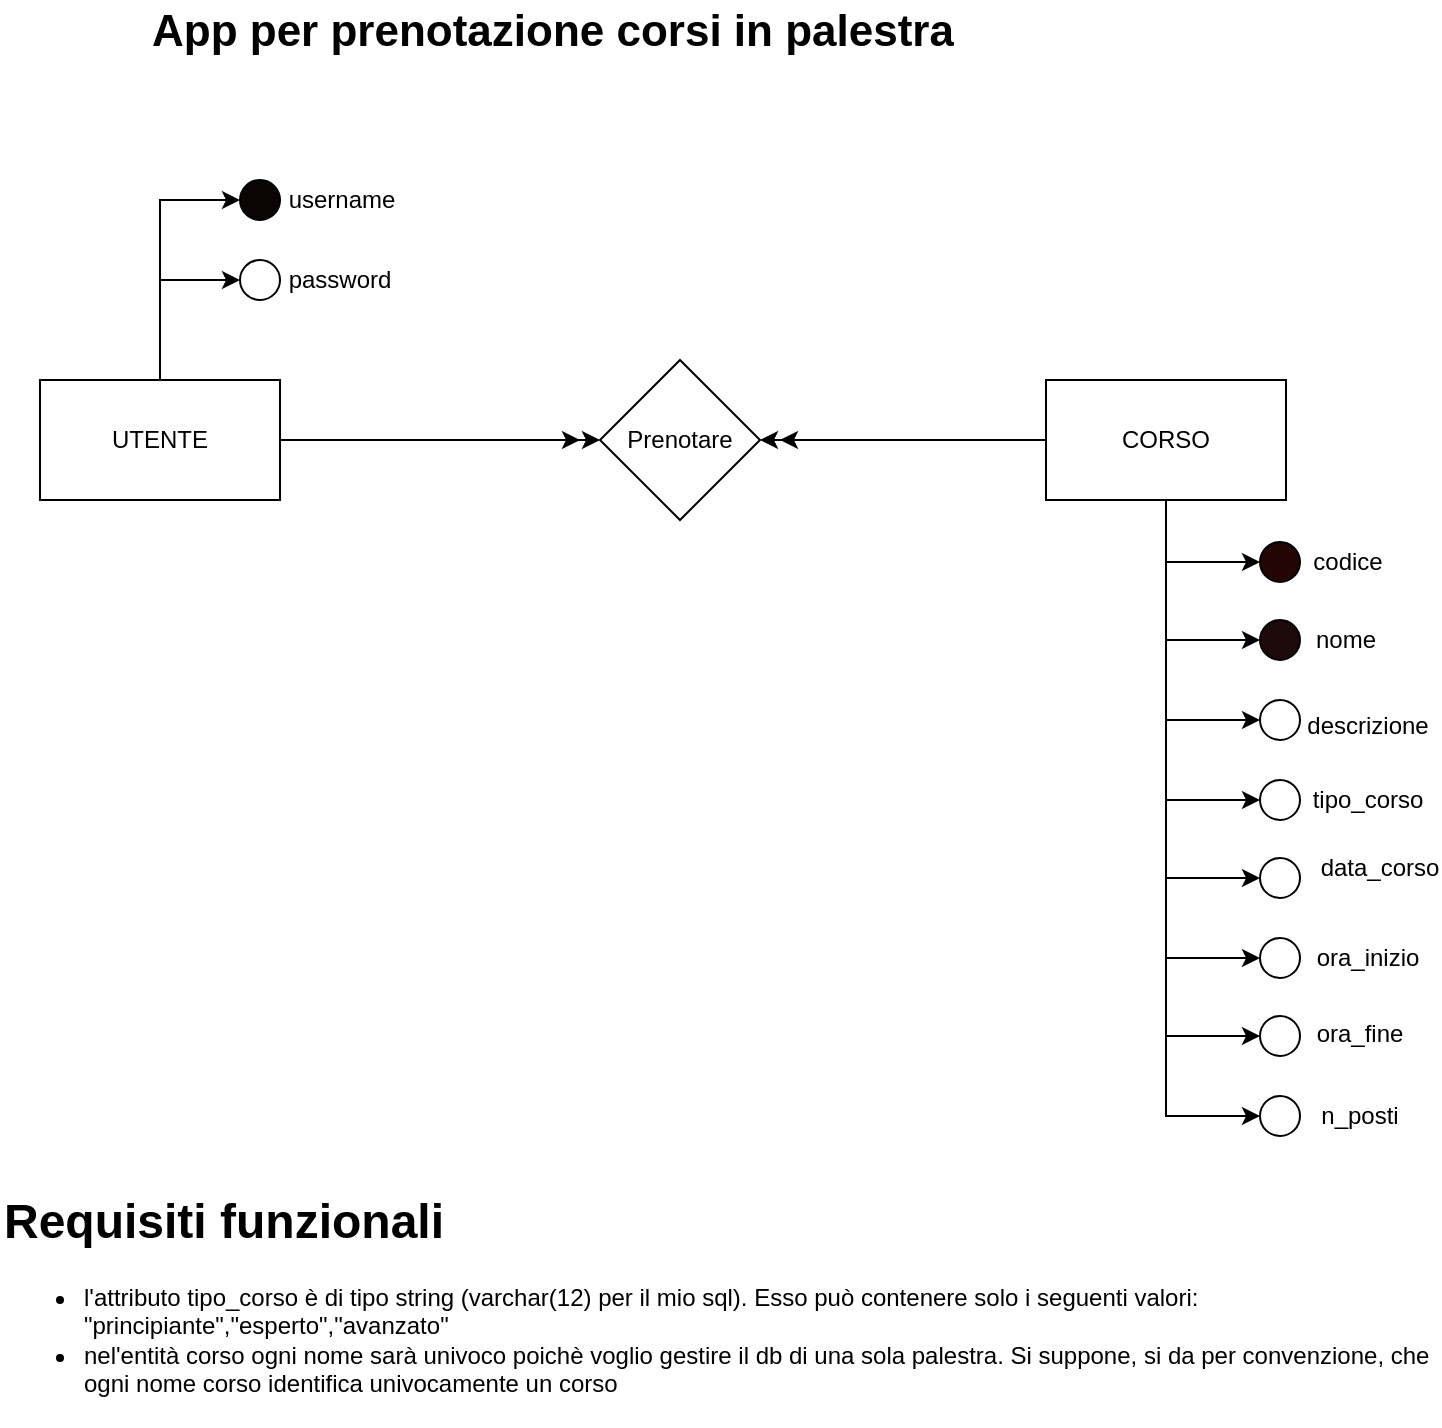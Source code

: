 <mxfile version="24.1.0" type="device">
  <diagram name="Pagina-1" id="lc95h8UqZmea6v1qgLT5">
    <mxGraphModel dx="1036" dy="614" grid="1" gridSize="10" guides="1" tooltips="1" connect="1" arrows="1" fold="1" page="1" pageScale="1" pageWidth="827" pageHeight="1169" math="0" shadow="0">
      <root>
        <mxCell id="0" />
        <mxCell id="1" parent="0" />
        <mxCell id="Y0cDQDf-0q0PCAZUI5pu-1" value="&lt;b&gt;&lt;font style=&quot;font-size: 22px;&quot;&gt;App per prenotazione corsi in palestra&lt;/font&gt;&lt;/b&gt;" style="text;strokeColor=none;fillColor=none;align=left;verticalAlign=middle;spacingLeft=4;spacingRight=4;overflow=hidden;points=[[0,0.5],[1,0.5]];portConstraint=eastwest;rotatable=0;whiteSpace=wrap;html=1;" vertex="1" parent="1">
          <mxGeometry x="110" y="40" width="490" height="30" as="geometry" />
        </mxCell>
        <mxCell id="Y0cDQDf-0q0PCAZUI5pu-28" style="edgeStyle=orthogonalEdgeStyle;rounded=0;orthogonalLoop=1;jettySize=auto;html=1;entryX=0;entryY=0.5;entryDx=0;entryDy=0;" edge="1" parent="1" source="Y0cDQDf-0q0PCAZUI5pu-2" target="Y0cDQDf-0q0PCAZUI5pu-9">
          <mxGeometry relative="1" as="geometry" />
        </mxCell>
        <mxCell id="Y0cDQDf-0q0PCAZUI5pu-29" style="edgeStyle=orthogonalEdgeStyle;rounded=0;orthogonalLoop=1;jettySize=auto;html=1;entryX=0;entryY=0.5;entryDx=0;entryDy=0;" edge="1" parent="1" source="Y0cDQDf-0q0PCAZUI5pu-2" target="Y0cDQDf-0q0PCAZUI5pu-10">
          <mxGeometry relative="1" as="geometry" />
        </mxCell>
        <mxCell id="Y0cDQDf-0q0PCAZUI5pu-30" style="edgeStyle=orthogonalEdgeStyle;rounded=0;orthogonalLoop=1;jettySize=auto;html=1;entryX=0;entryY=0.5;entryDx=0;entryDy=0;" edge="1" parent="1" source="Y0cDQDf-0q0PCAZUI5pu-2" target="Y0cDQDf-0q0PCAZUI5pu-3">
          <mxGeometry relative="1" as="geometry" />
        </mxCell>
        <mxCell id="Y0cDQDf-0q0PCAZUI5pu-50" style="edgeStyle=orthogonalEdgeStyle;rounded=0;orthogonalLoop=1;jettySize=auto;html=1;" edge="1" parent="1" source="Y0cDQDf-0q0PCAZUI5pu-2">
          <mxGeometry relative="1" as="geometry">
            <mxPoint x="330" y="260" as="targetPoint" />
          </mxGeometry>
        </mxCell>
        <mxCell id="Y0cDQDf-0q0PCAZUI5pu-2" value="UTENTE" style="rounded=0;whiteSpace=wrap;html=1;" vertex="1" parent="1">
          <mxGeometry x="60" y="230" width="120" height="60" as="geometry" />
        </mxCell>
        <mxCell id="Y0cDQDf-0q0PCAZUI5pu-40" style="edgeStyle=orthogonalEdgeStyle;rounded=0;orthogonalLoop=1;jettySize=auto;html=1;entryX=0;entryY=0.5;entryDx=0;entryDy=0;" edge="1" parent="1" source="Y0cDQDf-0q0PCAZUI5pu-4" target="Y0cDQDf-0q0PCAZUI5pu-17">
          <mxGeometry relative="1" as="geometry" />
        </mxCell>
        <mxCell id="Y0cDQDf-0q0PCAZUI5pu-41" style="edgeStyle=orthogonalEdgeStyle;rounded=0;orthogonalLoop=1;jettySize=auto;html=1;entryX=0;entryY=0.5;entryDx=0;entryDy=0;" edge="1" parent="1" source="Y0cDQDf-0q0PCAZUI5pu-4" target="Y0cDQDf-0q0PCAZUI5pu-15">
          <mxGeometry relative="1" as="geometry" />
        </mxCell>
        <mxCell id="Y0cDQDf-0q0PCAZUI5pu-42" style="edgeStyle=orthogonalEdgeStyle;rounded=0;orthogonalLoop=1;jettySize=auto;html=1;entryX=0;entryY=0.5;entryDx=0;entryDy=0;" edge="1" parent="1" source="Y0cDQDf-0q0PCAZUI5pu-4" target="Y0cDQDf-0q0PCAZUI5pu-16">
          <mxGeometry relative="1" as="geometry" />
        </mxCell>
        <mxCell id="Y0cDQDf-0q0PCAZUI5pu-45" style="edgeStyle=orthogonalEdgeStyle;rounded=0;orthogonalLoop=1;jettySize=auto;html=1;entryX=0;entryY=0.5;entryDx=0;entryDy=0;" edge="1" parent="1" source="Y0cDQDf-0q0PCAZUI5pu-4" target="Y0cDQDf-0q0PCAZUI5pu-14">
          <mxGeometry relative="1" as="geometry" />
        </mxCell>
        <mxCell id="Y0cDQDf-0q0PCAZUI5pu-46" style="edgeStyle=orthogonalEdgeStyle;rounded=0;orthogonalLoop=1;jettySize=auto;html=1;entryX=0;entryY=0.5;entryDx=0;entryDy=0;" edge="1" parent="1" source="Y0cDQDf-0q0PCAZUI5pu-4" target="Y0cDQDf-0q0PCAZUI5pu-18">
          <mxGeometry relative="1" as="geometry" />
        </mxCell>
        <mxCell id="Y0cDQDf-0q0PCAZUI5pu-47" style="edgeStyle=orthogonalEdgeStyle;rounded=0;orthogonalLoop=1;jettySize=auto;html=1;entryX=0;entryY=0.5;entryDx=0;entryDy=0;" edge="1" parent="1" source="Y0cDQDf-0q0PCAZUI5pu-4" target="Y0cDQDf-0q0PCAZUI5pu-21">
          <mxGeometry relative="1" as="geometry" />
        </mxCell>
        <mxCell id="Y0cDQDf-0q0PCAZUI5pu-48" style="edgeStyle=orthogonalEdgeStyle;rounded=0;orthogonalLoop=1;jettySize=auto;html=1;entryX=0;entryY=0.5;entryDx=0;entryDy=0;" edge="1" parent="1" source="Y0cDQDf-0q0PCAZUI5pu-4" target="Y0cDQDf-0q0PCAZUI5pu-19">
          <mxGeometry relative="1" as="geometry" />
        </mxCell>
        <mxCell id="Y0cDQDf-0q0PCAZUI5pu-49" style="edgeStyle=orthogonalEdgeStyle;rounded=0;orthogonalLoop=1;jettySize=auto;html=1;entryX=0;entryY=0.5;entryDx=0;entryDy=0;" edge="1" parent="1" source="Y0cDQDf-0q0PCAZUI5pu-4" target="Y0cDQDf-0q0PCAZUI5pu-20">
          <mxGeometry relative="1" as="geometry" />
        </mxCell>
        <mxCell id="Y0cDQDf-0q0PCAZUI5pu-51" style="edgeStyle=orthogonalEdgeStyle;rounded=0;orthogonalLoop=1;jettySize=auto;html=1;entryX=1;entryY=0.5;entryDx=0;entryDy=0;" edge="1" parent="1" source="Y0cDQDf-0q0PCAZUI5pu-4" target="Y0cDQDf-0q0PCAZUI5pu-3">
          <mxGeometry relative="1" as="geometry" />
        </mxCell>
        <mxCell id="Y0cDQDf-0q0PCAZUI5pu-52" style="edgeStyle=orthogonalEdgeStyle;rounded=0;orthogonalLoop=1;jettySize=auto;html=1;" edge="1" parent="1" source="Y0cDQDf-0q0PCAZUI5pu-4">
          <mxGeometry relative="1" as="geometry">
            <mxPoint x="430" y="260" as="targetPoint" />
          </mxGeometry>
        </mxCell>
        <mxCell id="Y0cDQDf-0q0PCAZUI5pu-4" value="CORSO" style="rounded=0;whiteSpace=wrap;html=1;" vertex="1" parent="1">
          <mxGeometry x="563" y="230" width="120" height="60" as="geometry" />
        </mxCell>
        <mxCell id="Y0cDQDf-0q0PCAZUI5pu-9" value="" style="ellipse;whiteSpace=wrap;html=1;aspect=fixed;fillColor=#0b0404;" vertex="1" parent="1">
          <mxGeometry x="160" y="130" width="20" height="20" as="geometry" />
        </mxCell>
        <mxCell id="Y0cDQDf-0q0PCAZUI5pu-10" value="" style="ellipse;whiteSpace=wrap;html=1;aspect=fixed;" vertex="1" parent="1">
          <mxGeometry x="160" y="170" width="20" height="20" as="geometry" />
        </mxCell>
        <mxCell id="Y0cDQDf-0q0PCAZUI5pu-11" value="username" style="text;html=1;align=center;verticalAlign=middle;whiteSpace=wrap;rounded=0;" vertex="1" parent="1">
          <mxGeometry x="181" y="125" width="60" height="30" as="geometry" />
        </mxCell>
        <mxCell id="Y0cDQDf-0q0PCAZUI5pu-12" value="password" style="text;html=1;align=center;verticalAlign=middle;whiteSpace=wrap;rounded=0;" vertex="1" parent="1">
          <mxGeometry x="180" y="165" width="60" height="30" as="geometry" />
        </mxCell>
        <mxCell id="Y0cDQDf-0q0PCAZUI5pu-14" value="" style="ellipse;whiteSpace=wrap;html=1;aspect=fixed;" vertex="1" parent="1">
          <mxGeometry x="670" y="469" width="20" height="20" as="geometry" />
        </mxCell>
        <mxCell id="Y0cDQDf-0q0PCAZUI5pu-15" value="" style="ellipse;whiteSpace=wrap;html=1;aspect=fixed;" vertex="1" parent="1">
          <mxGeometry x="670" y="548" width="20" height="20" as="geometry" />
        </mxCell>
        <mxCell id="Y0cDQDf-0q0PCAZUI5pu-16" value="" style="ellipse;whiteSpace=wrap;html=1;aspect=fixed;" vertex="1" parent="1">
          <mxGeometry x="670" y="509" width="20" height="20" as="geometry" />
        </mxCell>
        <mxCell id="Y0cDQDf-0q0PCAZUI5pu-17" value="" style="ellipse;whiteSpace=wrap;html=1;aspect=fixed;" vertex="1" parent="1">
          <mxGeometry x="670" y="588" width="20" height="20" as="geometry" />
        </mxCell>
        <mxCell id="Y0cDQDf-0q0PCAZUI5pu-18" value="" style="ellipse;whiteSpace=wrap;html=1;aspect=fixed;" vertex="1" parent="1">
          <mxGeometry x="670" y="430" width="20" height="20" as="geometry" />
        </mxCell>
        <mxCell id="Y0cDQDf-0q0PCAZUI5pu-19" value="" style="ellipse;whiteSpace=wrap;html=1;aspect=fixed;fillColor=#1f0a0a;" vertex="1" parent="1">
          <mxGeometry x="670" y="350" width="20" height="20" as="geometry" />
        </mxCell>
        <mxCell id="Y0cDQDf-0q0PCAZUI5pu-20" value="" style="ellipse;whiteSpace=wrap;html=1;aspect=fixed;fillColor=#240505;" vertex="1" parent="1">
          <mxGeometry x="670" y="311" width="20" height="20" as="geometry" />
        </mxCell>
        <mxCell id="Y0cDQDf-0q0PCAZUI5pu-21" value="" style="ellipse;whiteSpace=wrap;html=1;aspect=fixed;" vertex="1" parent="1">
          <mxGeometry x="670" y="390" width="20" height="20" as="geometry" />
        </mxCell>
        <mxCell id="Y0cDQDf-0q0PCAZUI5pu-3" value="Prenotare" style="rhombus;whiteSpace=wrap;html=1;" vertex="1" parent="1">
          <mxGeometry x="340" y="220" width="80" height="80" as="geometry" />
        </mxCell>
        <mxCell id="Y0cDQDf-0q0PCAZUI5pu-31" value="codice" style="text;html=1;align=center;verticalAlign=middle;whiteSpace=wrap;rounded=0;" vertex="1" parent="1">
          <mxGeometry x="684" y="306" width="60" height="30" as="geometry" />
        </mxCell>
        <mxCell id="Y0cDQDf-0q0PCAZUI5pu-32" value="nome" style="text;html=1;align=center;verticalAlign=middle;whiteSpace=wrap;rounded=0;" vertex="1" parent="1">
          <mxGeometry x="683" y="345" width="60" height="30" as="geometry" />
        </mxCell>
        <mxCell id="Y0cDQDf-0q0PCAZUI5pu-33" value="descrizione" style="text;html=1;align=center;verticalAlign=middle;whiteSpace=wrap;rounded=0;" vertex="1" parent="1">
          <mxGeometry x="694" y="388" width="60" height="30" as="geometry" />
        </mxCell>
        <mxCell id="Y0cDQDf-0q0PCAZUI5pu-34" value="tipo_corso" style="text;html=1;align=center;verticalAlign=middle;whiteSpace=wrap;rounded=0;" vertex="1" parent="1">
          <mxGeometry x="694" y="425" width="60" height="30" as="geometry" />
        </mxCell>
        <mxCell id="Y0cDQDf-0q0PCAZUI5pu-35" value="data_corso" style="text;html=1;align=center;verticalAlign=middle;whiteSpace=wrap;rounded=0;" vertex="1" parent="1">
          <mxGeometry x="700" y="459" width="60" height="30" as="geometry" />
        </mxCell>
        <mxCell id="Y0cDQDf-0q0PCAZUI5pu-36" value="ora_inizio" style="text;html=1;align=center;verticalAlign=middle;whiteSpace=wrap;rounded=0;" vertex="1" parent="1">
          <mxGeometry x="694" y="504" width="60" height="30" as="geometry" />
        </mxCell>
        <mxCell id="Y0cDQDf-0q0PCAZUI5pu-37" value="ora_fine" style="text;html=1;align=center;verticalAlign=middle;whiteSpace=wrap;rounded=0;" vertex="1" parent="1">
          <mxGeometry x="690" y="542" width="60" height="30" as="geometry" />
        </mxCell>
        <mxCell id="Y0cDQDf-0q0PCAZUI5pu-38" value="n_posti" style="text;html=1;align=center;verticalAlign=middle;whiteSpace=wrap;rounded=0;" vertex="1" parent="1">
          <mxGeometry x="690" y="583" width="60" height="30" as="geometry" />
        </mxCell>
        <mxCell id="Y0cDQDf-0q0PCAZUI5pu-53" value="&lt;h1 style=&quot;margin-top: 0px;&quot;&gt;Requisiti funzionali&lt;/h1&gt;&lt;p&gt;&lt;/p&gt;&lt;ul&gt;&lt;li&gt;l&#39;attributo tipo_corso è di tipo string (varchar(12) per il mio sql). Esso può contenere solo i seguenti valori: &quot;principiante&quot;,&quot;esperto&quot;,&quot;avanzato&quot;&lt;/li&gt;&lt;li&gt;nel&#39;entità corso ogni nome sarà univoco poichè voglio gestire il db di una sola palestra. Si suppone, si da per convenzione, che ogni nome corso identifica univocamente un corso&amp;nbsp;&lt;/li&gt;&lt;/ul&gt;&lt;p&gt;&lt;/p&gt;" style="text;html=1;whiteSpace=wrap;overflow=hidden;rounded=0;" vertex="1" parent="1">
          <mxGeometry x="40" y="630" width="720" height="120" as="geometry" />
        </mxCell>
      </root>
    </mxGraphModel>
  </diagram>
</mxfile>
